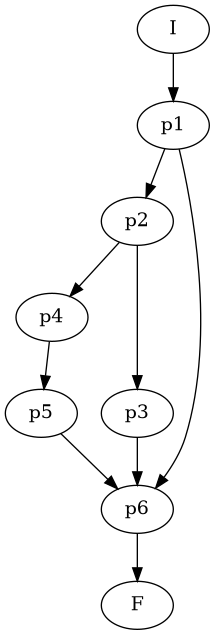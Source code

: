 @startuml

digraph foo {
  node [style=rounded]
  I[fillcolor=yellow]
  F[fillcolor=yellow]
  
  I -> p1
  
  p1 -> p2
  p2 -> p4
  p1 -> p6
  p2-> p3

  p4->p5
  
  p3->p6
  p5->p6
  
  p6->F
}

@enduml